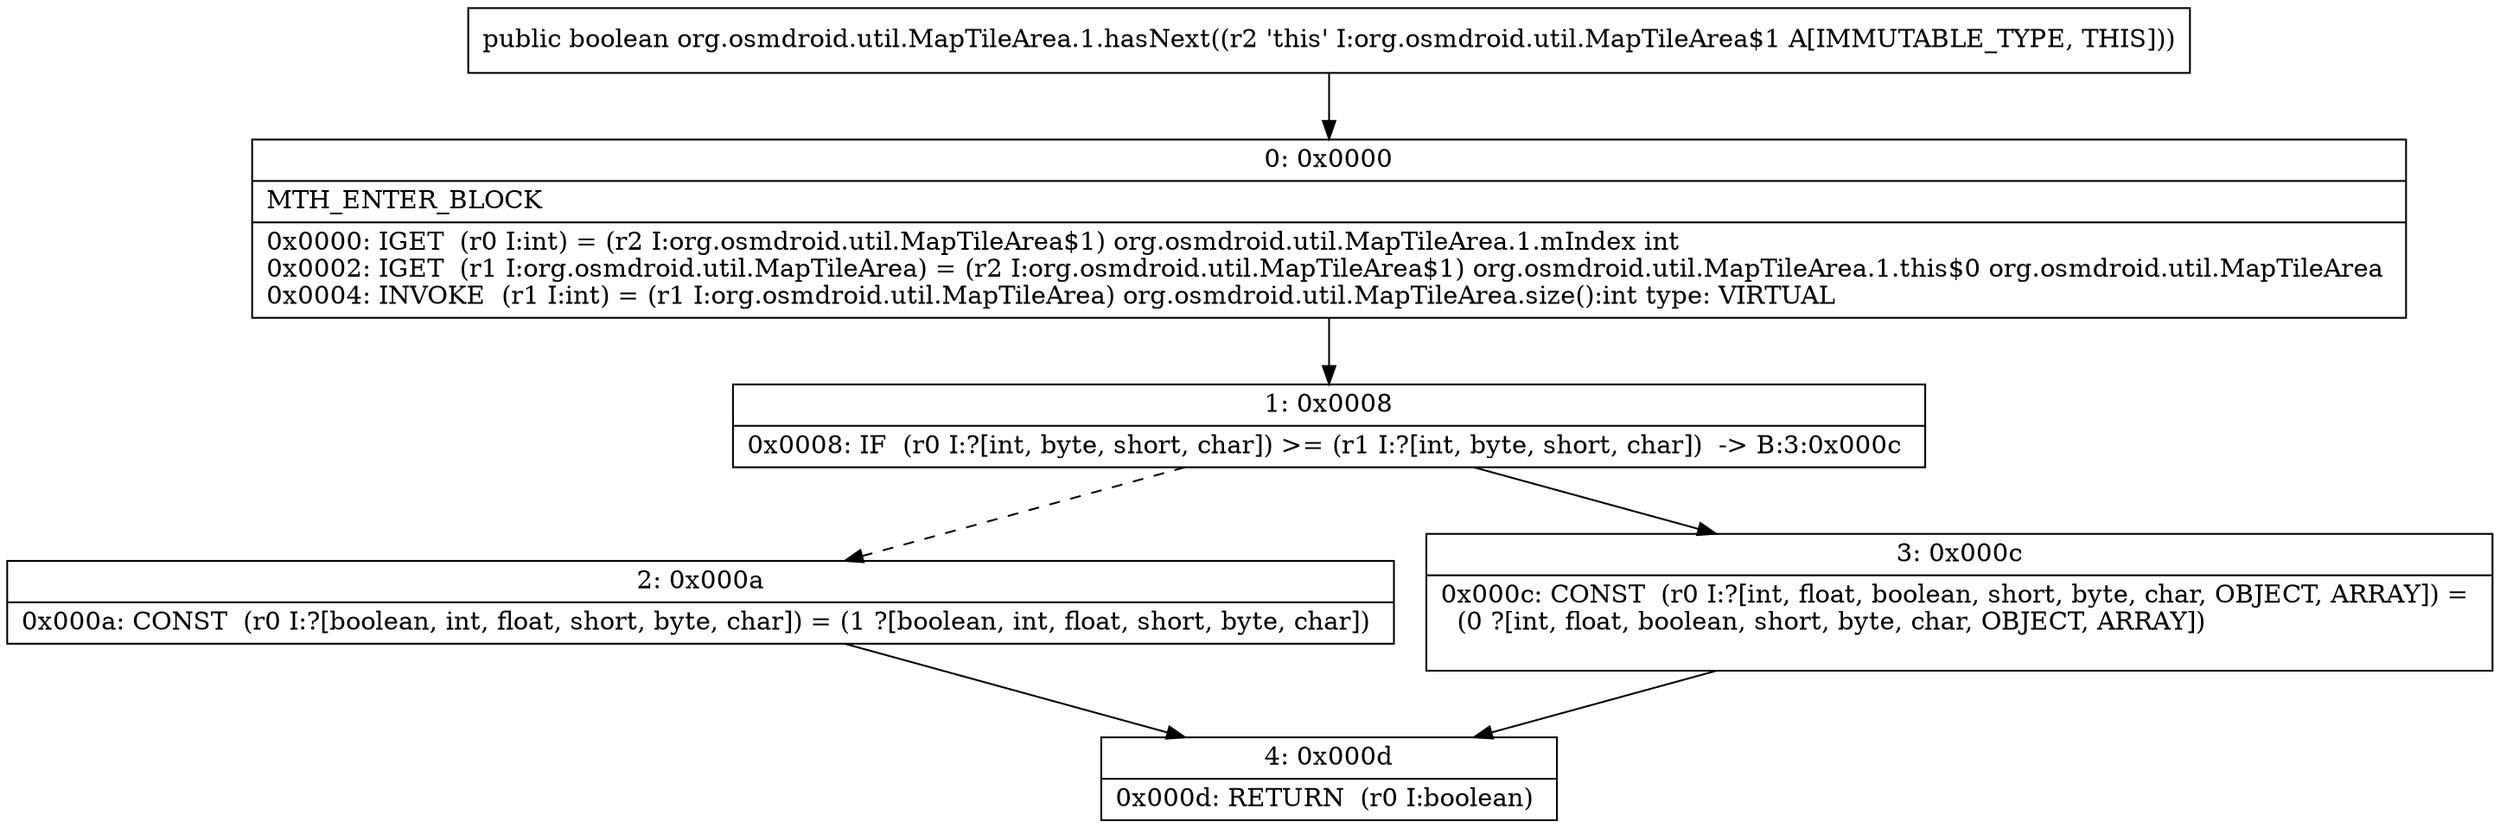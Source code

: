 digraph "CFG fororg.osmdroid.util.MapTileArea.1.hasNext()Z" {
Node_0 [shape=record,label="{0\:\ 0x0000|MTH_ENTER_BLOCK\l|0x0000: IGET  (r0 I:int) = (r2 I:org.osmdroid.util.MapTileArea$1) org.osmdroid.util.MapTileArea.1.mIndex int \l0x0002: IGET  (r1 I:org.osmdroid.util.MapTileArea) = (r2 I:org.osmdroid.util.MapTileArea$1) org.osmdroid.util.MapTileArea.1.this$0 org.osmdroid.util.MapTileArea \l0x0004: INVOKE  (r1 I:int) = (r1 I:org.osmdroid.util.MapTileArea) org.osmdroid.util.MapTileArea.size():int type: VIRTUAL \l}"];
Node_1 [shape=record,label="{1\:\ 0x0008|0x0008: IF  (r0 I:?[int, byte, short, char]) \>= (r1 I:?[int, byte, short, char])  \-\> B:3:0x000c \l}"];
Node_2 [shape=record,label="{2\:\ 0x000a|0x000a: CONST  (r0 I:?[boolean, int, float, short, byte, char]) = (1 ?[boolean, int, float, short, byte, char]) \l}"];
Node_3 [shape=record,label="{3\:\ 0x000c|0x000c: CONST  (r0 I:?[int, float, boolean, short, byte, char, OBJECT, ARRAY]) = \l  (0 ?[int, float, boolean, short, byte, char, OBJECT, ARRAY])\l \l}"];
Node_4 [shape=record,label="{4\:\ 0x000d|0x000d: RETURN  (r0 I:boolean) \l}"];
MethodNode[shape=record,label="{public boolean org.osmdroid.util.MapTileArea.1.hasNext((r2 'this' I:org.osmdroid.util.MapTileArea$1 A[IMMUTABLE_TYPE, THIS])) }"];
MethodNode -> Node_0;
Node_0 -> Node_1;
Node_1 -> Node_2[style=dashed];
Node_1 -> Node_3;
Node_2 -> Node_4;
Node_3 -> Node_4;
}


